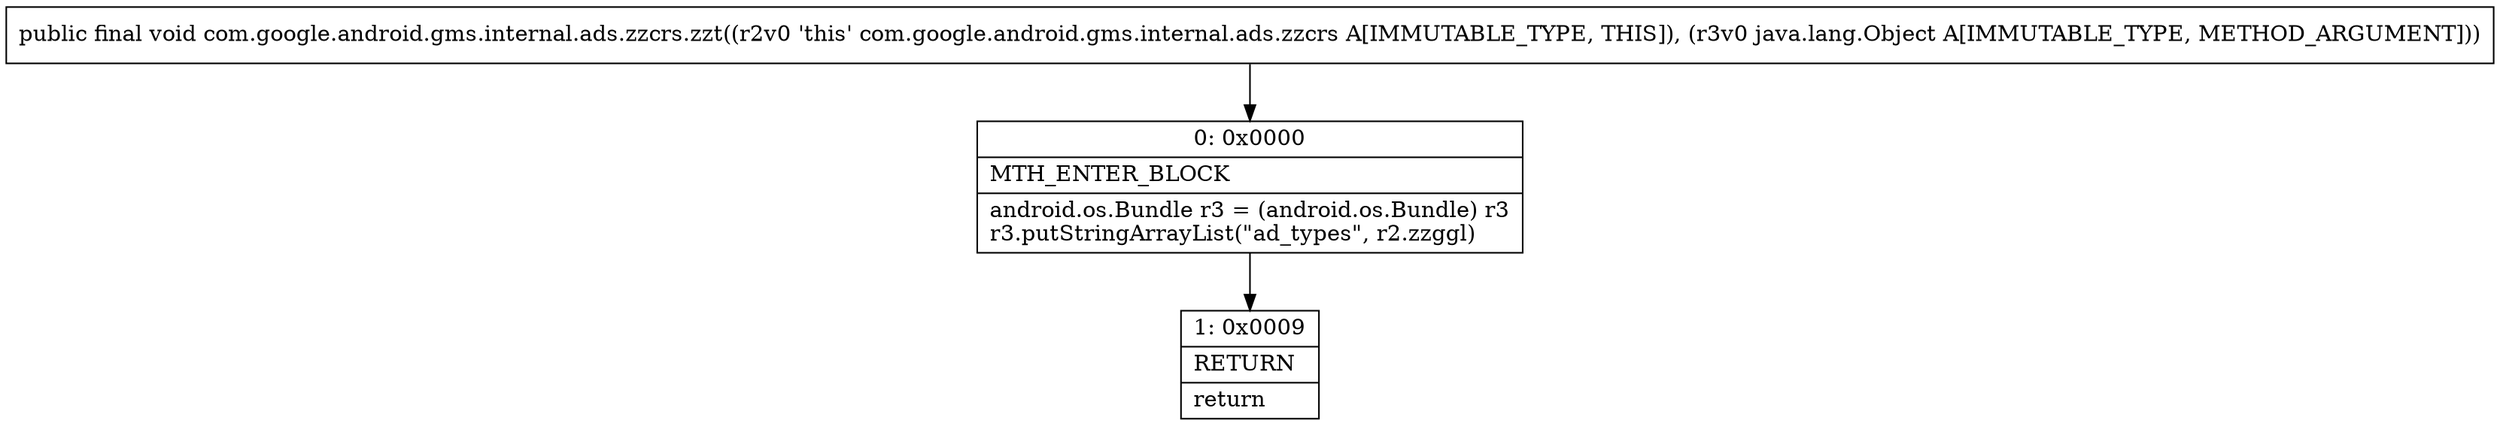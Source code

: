 digraph "CFG forcom.google.android.gms.internal.ads.zzcrs.zzt(Ljava\/lang\/Object;)V" {
Node_0 [shape=record,label="{0\:\ 0x0000|MTH_ENTER_BLOCK\l|android.os.Bundle r3 = (android.os.Bundle) r3\lr3.putStringArrayList(\"ad_types\", r2.zzggl)\l}"];
Node_1 [shape=record,label="{1\:\ 0x0009|RETURN\l|return\l}"];
MethodNode[shape=record,label="{public final void com.google.android.gms.internal.ads.zzcrs.zzt((r2v0 'this' com.google.android.gms.internal.ads.zzcrs A[IMMUTABLE_TYPE, THIS]), (r3v0 java.lang.Object A[IMMUTABLE_TYPE, METHOD_ARGUMENT])) }"];
MethodNode -> Node_0;
Node_0 -> Node_1;
}

